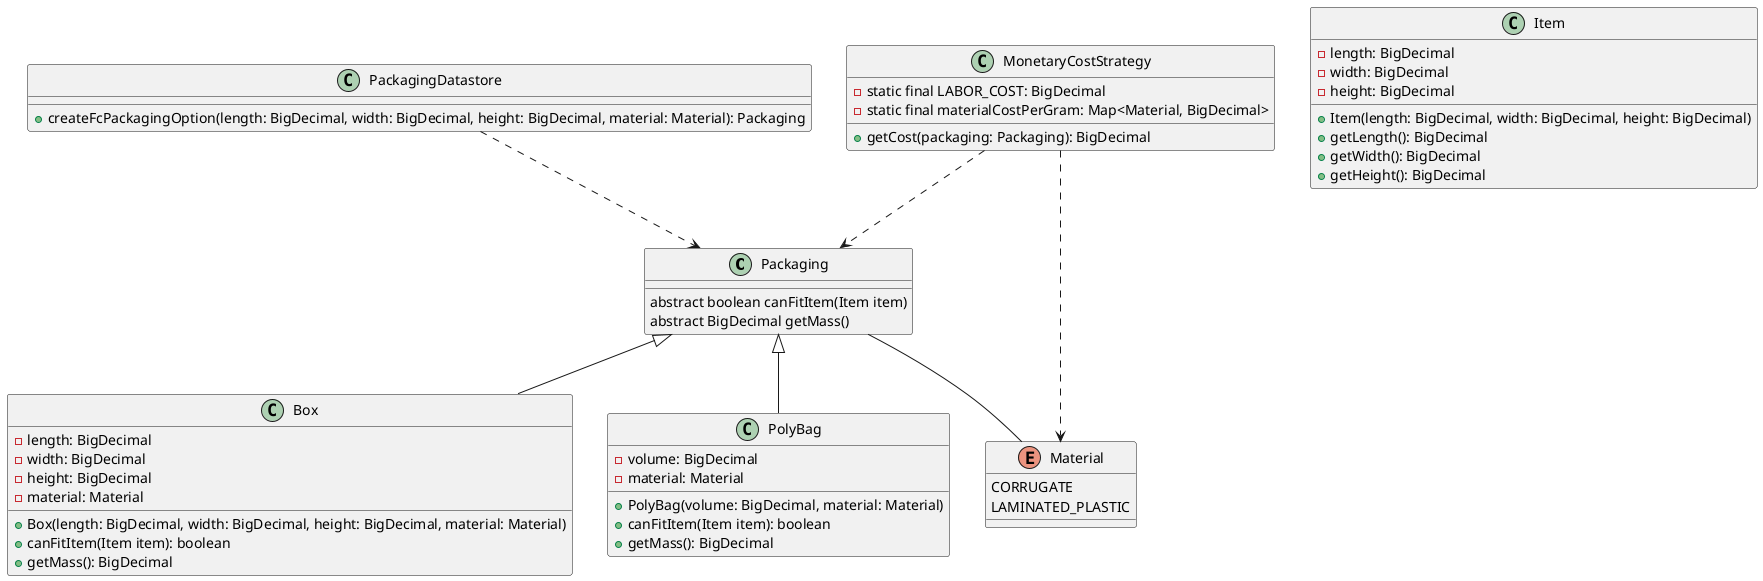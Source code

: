 @startuml mastery_task_03_CD

class Packaging {
    abstract boolean canFitItem(Item item)
    abstract BigDecimal getMass()
}

class Box {
    - length: BigDecimal
    - width: BigDecimal
    - height: BigDecimal
    - material: Material

    + Box(length: BigDecimal, width: BigDecimal, height: BigDecimal, material: Material)
    + canFitItem(Item item): boolean
    + getMass(): BigDecimal
}

class PolyBag {
    - volume: BigDecimal
    - material: Material

    + PolyBag(volume: BigDecimal, material: Material)
    + canFitItem(Item item): boolean
    + getMass(): BigDecimal
}

enum Material {
    CORRUGATE
    LAMINATED_PLASTIC
}

class PackagingDatastore {
    + createFcPackagingOption(length: BigDecimal, width: BigDecimal, height: BigDecimal, material: Material): Packaging
}

class MonetaryCostStrategy {
    - static final LABOR_COST: BigDecimal
    - static final materialCostPerGram: Map<Material, BigDecimal>

    + getCost(packaging: Packaging): BigDecimal
}

class Item {
    - length: BigDecimal
    - width: BigDecimal
    - height: BigDecimal

    + Item(length: BigDecimal, width: BigDecimal, height: BigDecimal)
    + getLength(): BigDecimal
    + getWidth(): BigDecimal
    + getHeight(): BigDecimal
}
Packaging -- Material
Packaging <|-- Box
Packaging <|-- PolyBag
PackagingDatastore ..> Packaging
MonetaryCostStrategy ..> Packaging
MonetaryCostStrategy ..> Material

@enduml